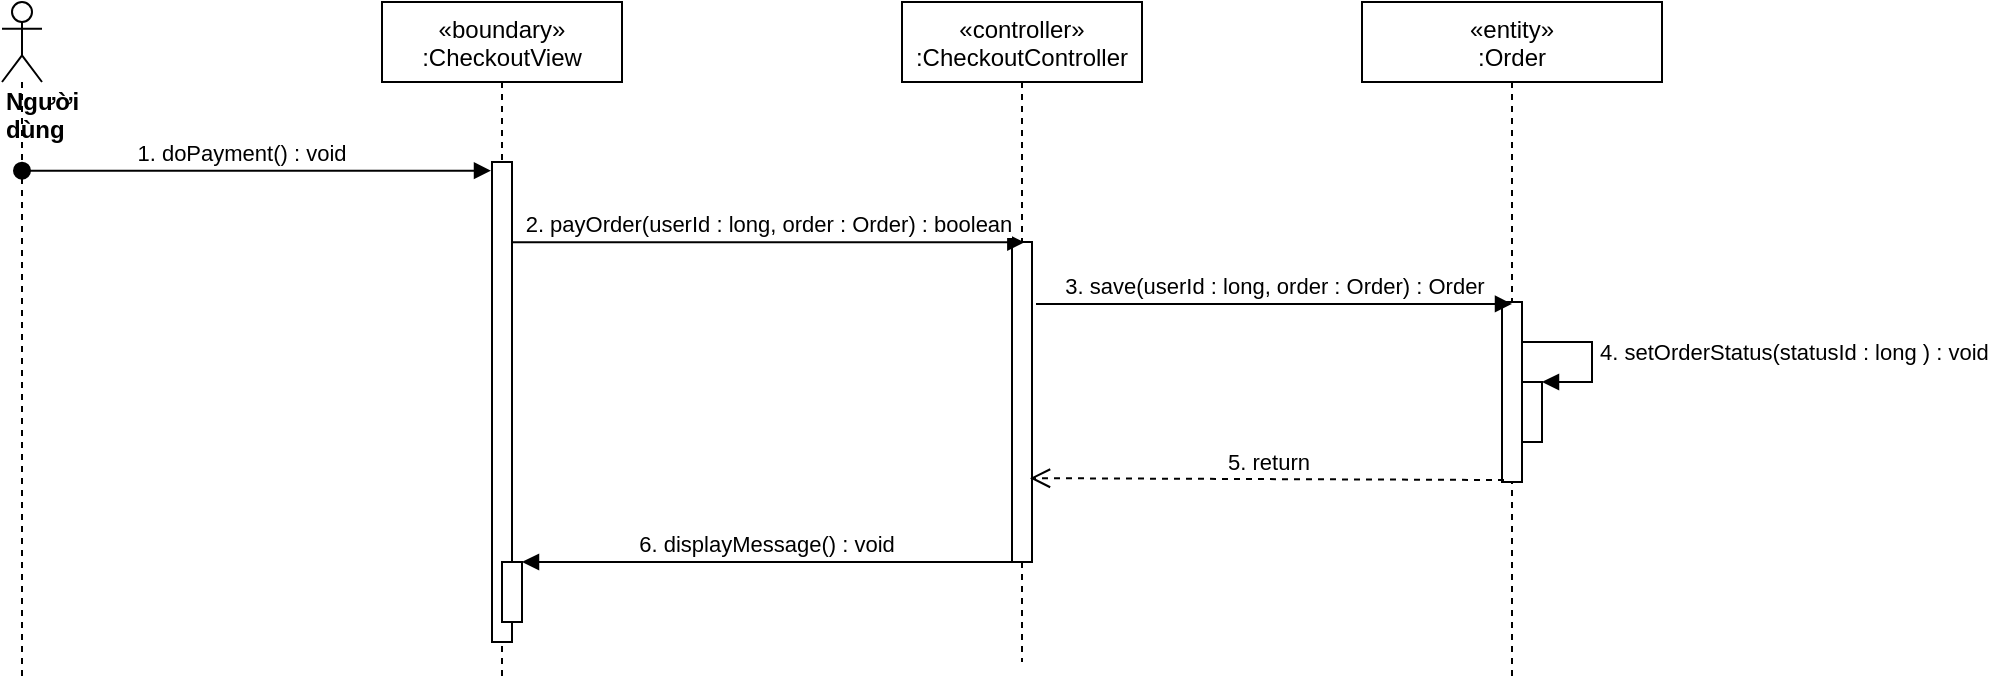 <mxfile version="14.7.0" type="device"><diagram id="kgpKYQtTHZ0yAKxKKP6v" name="Page-1"><mxGraphModel dx="1108" dy="425" grid="1" gridSize="10" guides="1" tooltips="1" connect="1" arrows="1" fold="1" page="1" pageScale="1" pageWidth="850" pageHeight="1100" math="0" shadow="0"><root><mxCell id="0"/><mxCell id="1" parent="0"/><mxCell id="_ItYSPXy4qkXaXedO7J0-1" value="«boundary»&#10;:CheckoutView" style="shape=umlLifeline;perimeter=lifelinePerimeter;container=1;collapsible=0;recursiveResize=0;rounded=0;shadow=0;strokeWidth=1;" parent="1" vertex="1"><mxGeometry x="290" y="80" width="120" height="340" as="geometry"/></mxCell><mxCell id="_ItYSPXy4qkXaXedO7J0-2" value="" style="points=[];perimeter=orthogonalPerimeter;rounded=0;shadow=0;strokeWidth=1;" parent="_ItYSPXy4qkXaXedO7J0-1" vertex="1"><mxGeometry x="55" y="80" width="10" height="240" as="geometry"/></mxCell><mxCell id="_ItYSPXy4qkXaXedO7J0-43" value="" style="html=1;points=[];perimeter=orthogonalPerimeter;" parent="_ItYSPXy4qkXaXedO7J0-1" vertex="1"><mxGeometry x="60" y="280" width="10" height="30" as="geometry"/></mxCell><mxCell id="_ItYSPXy4qkXaXedO7J0-4" value="«controller»&#10;:CheckoutController" style="shape=umlLifeline;perimeter=lifelinePerimeter;container=1;collapsible=0;recursiveResize=0;rounded=0;shadow=0;strokeWidth=1;" parent="1" vertex="1"><mxGeometry x="550" y="80" width="120" height="330" as="geometry"/></mxCell><mxCell id="_ItYSPXy4qkXaXedO7J0-5" value="" style="points=[];perimeter=orthogonalPerimeter;rounded=0;shadow=0;strokeWidth=1;" parent="_ItYSPXy4qkXaXedO7J0-4" vertex="1"><mxGeometry x="55" y="120" width="10" height="160" as="geometry"/></mxCell><mxCell id="_ItYSPXy4qkXaXedO7J0-6" value="&lt;div&gt;&lt;b&gt;Người dùng&lt;/b&gt;&lt;/div&gt;" style="shape=umlLifeline;participant=umlActor;perimeter=lifelinePerimeter;whiteSpace=wrap;html=1;container=1;collapsible=0;recursiveResize=0;verticalAlign=top;spacingTop=36;outlineConnect=0;align=left;" parent="1" vertex="1"><mxGeometry x="100" y="80" width="20" height="340" as="geometry"/></mxCell><mxCell id="_ItYSPXy4qkXaXedO7J0-7" value="1. doPayment() : void" style="verticalAlign=bottom;startArrow=oval;endArrow=block;startSize=8;shadow=0;strokeWidth=1;entryX=-0.05;entryY=0.018;entryDx=0;entryDy=0;entryPerimeter=0;" parent="1" source="_ItYSPXy4qkXaXedO7J0-6" target="_ItYSPXy4qkXaXedO7J0-2" edge="1"><mxGeometry x="-0.06" relative="1" as="geometry"><mxPoint x="100" y="170" as="sourcePoint"/><mxPoint as="offset"/></mxGeometry></mxCell><mxCell id="_ItYSPXy4qkXaXedO7J0-10" value="2. payOrder(userId : long, order : Order) : boolean" style="html=1;verticalAlign=bottom;endArrow=block;entryX=0.617;entryY=0.001;entryDx=0;entryDy=0;entryPerimeter=0;" parent="1" source="_ItYSPXy4qkXaXedO7J0-2" target="_ItYSPXy4qkXaXedO7J0-5" edge="1"><mxGeometry width="80" relative="1" as="geometry"><mxPoint x="320" y="248" as="sourcePoint"/><mxPoint x="500" y="210" as="targetPoint"/></mxGeometry></mxCell><mxCell id="_ItYSPXy4qkXaXedO7J0-12" value="«entity»&#10;:Order" style="shape=umlLifeline;perimeter=lifelinePerimeter;container=1;collapsible=0;recursiveResize=0;rounded=0;shadow=0;strokeWidth=1;" parent="1" vertex="1"><mxGeometry x="780" y="80" width="150" height="340" as="geometry"/></mxCell><mxCell id="_ItYSPXy4qkXaXedO7J0-13" value="" style="points=[];perimeter=orthogonalPerimeter;rounded=0;shadow=0;strokeWidth=1;" parent="_ItYSPXy4qkXaXedO7J0-12" vertex="1"><mxGeometry x="70" y="150" width="10" height="90" as="geometry"/></mxCell><mxCell id="_ItYSPXy4qkXaXedO7J0-42" value="6. displayMessage() : void" style="verticalAlign=bottom;endArrow=block;shadow=0;strokeWidth=1;" parent="1" source="_ItYSPXy4qkXaXedO7J0-5" target="_ItYSPXy4qkXaXedO7J0-43" edge="1"><mxGeometry relative="1" as="geometry"><mxPoint x="550" y="319" as="sourcePoint"/><mxPoint x="340" y="319" as="targetPoint"/></mxGeometry></mxCell><mxCell id="rvuVdao86JJSGbpw4Tsl-1" value="3. save(userId : long, order : Order) : Order" style="html=1;verticalAlign=bottom;endArrow=block;entryX=0.5;entryY=0.011;entryDx=0;entryDy=0;entryPerimeter=0;" edge="1" parent="1" target="_ItYSPXy4qkXaXedO7J0-13"><mxGeometry width="80" relative="1" as="geometry"><mxPoint x="617" y="231" as="sourcePoint"/><mxPoint x="700" y="220" as="targetPoint"/></mxGeometry></mxCell><mxCell id="rvuVdao86JJSGbpw4Tsl-4" value="" style="html=1;points=[];perimeter=orthogonalPerimeter;" vertex="1" parent="1"><mxGeometry x="860" y="270" width="10" height="30" as="geometry"/></mxCell><mxCell id="rvuVdao86JJSGbpw4Tsl-5" value="4. setOrderStatus(statusId : long ) : void" style="edgeStyle=orthogonalEdgeStyle;html=1;align=left;spacingLeft=2;endArrow=block;rounded=0;entryX=1;entryY=0;exitX=1;exitY=0.222;exitDx=0;exitDy=0;exitPerimeter=0;" edge="1" target="rvuVdao86JJSGbpw4Tsl-4" parent="1" source="_ItYSPXy4qkXaXedO7J0-13"><mxGeometry relative="1" as="geometry"><mxPoint x="865" y="250" as="sourcePoint"/><Array as="points"><mxPoint x="895" y="250"/><mxPoint x="895" y="270"/></Array></mxGeometry></mxCell><mxCell id="rvuVdao86JJSGbpw4Tsl-6" value="5. return" style="html=1;verticalAlign=bottom;endArrow=open;dashed=1;endSize=8;exitX=0.1;exitY=0.989;exitDx=0;exitDy=0;exitPerimeter=0;entryX=0.9;entryY=0.738;entryDx=0;entryDy=0;entryPerimeter=0;" edge="1" parent="1" source="_ItYSPXy4qkXaXedO7J0-13" target="_ItYSPXy4qkXaXedO7J0-5"><mxGeometry relative="1" as="geometry"><mxPoint x="850" y="220" as="sourcePoint"/><mxPoint x="770" y="220" as="targetPoint"/></mxGeometry></mxCell></root></mxGraphModel></diagram></mxfile>